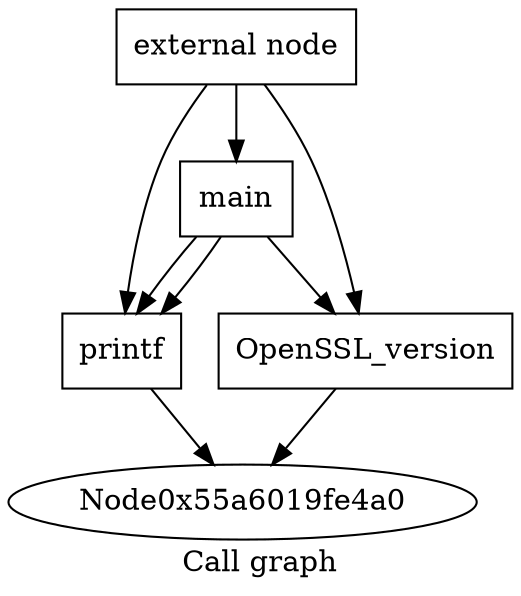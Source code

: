 digraph "Call graph" {
	label="Call graph";

	Node0x55a6019fe470 [shape=record,label="{external node}"];
	Node0x55a6019fe470 -> Node0x55a6019fe510;
	Node0x55a6019fe470 -> Node0x55a6019fe5b0;
	Node0x55a6019fe470 -> Node0x55a6019fe650;
	Node0x55a6019fe510 [shape=record,label="{main}"];
	Node0x55a6019fe510 -> Node0x55a6019fe5b0;
	Node0x55a6019fe510 -> Node0x55a6019fe650;
	Node0x55a6019fe510 -> Node0x55a6019fe5b0;
	Node0x55a6019fe5b0 [shape=record,label="{printf}"];
	Node0x55a6019fe5b0 -> Node0x55a6019fe4a0;
	Node0x55a6019fe650 [shape=record,label="{OpenSSL_version}"];
	Node0x55a6019fe650 -> Node0x55a6019fe4a0;
}
